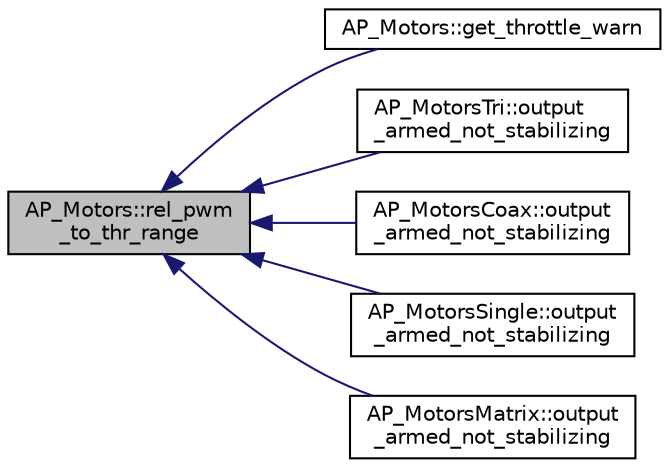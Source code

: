 digraph "AP_Motors::rel_pwm_to_thr_range"
{
 // INTERACTIVE_SVG=YES
  edge [fontname="Helvetica",fontsize="10",labelfontname="Helvetica",labelfontsize="10"];
  node [fontname="Helvetica",fontsize="10",shape=record];
  rankdir="LR";
  Node1 [label="AP_Motors::rel_pwm\l_to_thr_range",height=0.2,width=0.4,color="black", fillcolor="grey75", style="filled" fontcolor="black"];
  Node1 -> Node2 [dir="back",color="midnightblue",fontsize="10",style="solid",fontname="Helvetica"];
  Node2 [label="AP_Motors::get_throttle_warn",height=0.2,width=0.4,color="black", fillcolor="white", style="filled",URL="$classAP__Motors.html#a1dd91615b55a0a808ca97fde8fcc57b8"];
  Node1 -> Node3 [dir="back",color="midnightblue",fontsize="10",style="solid",fontname="Helvetica"];
  Node3 [label="AP_MotorsTri::output\l_armed_not_stabilizing",height=0.2,width=0.4,color="black", fillcolor="white", style="filled",URL="$classAP__MotorsTri.html#a5fb3552662e9242267eedd461d64fe4c"];
  Node1 -> Node4 [dir="back",color="midnightblue",fontsize="10",style="solid",fontname="Helvetica"];
  Node4 [label="AP_MotorsCoax::output\l_armed_not_stabilizing",height=0.2,width=0.4,color="black", fillcolor="white", style="filled",URL="$classAP__MotorsCoax.html#af0309d34188f4f427fd1197ea768f2ea"];
  Node1 -> Node5 [dir="back",color="midnightblue",fontsize="10",style="solid",fontname="Helvetica"];
  Node5 [label="AP_MotorsSingle::output\l_armed_not_stabilizing",height=0.2,width=0.4,color="black", fillcolor="white", style="filled",URL="$classAP__MotorsSingle.html#a407007cbe551ef339131c7b66a0e5955"];
  Node1 -> Node6 [dir="back",color="midnightblue",fontsize="10",style="solid",fontname="Helvetica"];
  Node6 [label="AP_MotorsMatrix::output\l_armed_not_stabilizing",height=0.2,width=0.4,color="black", fillcolor="white", style="filled",URL="$classAP__MotorsMatrix.html#a54ae23df7be61c1fdc80ffe831383f4b"];
}
